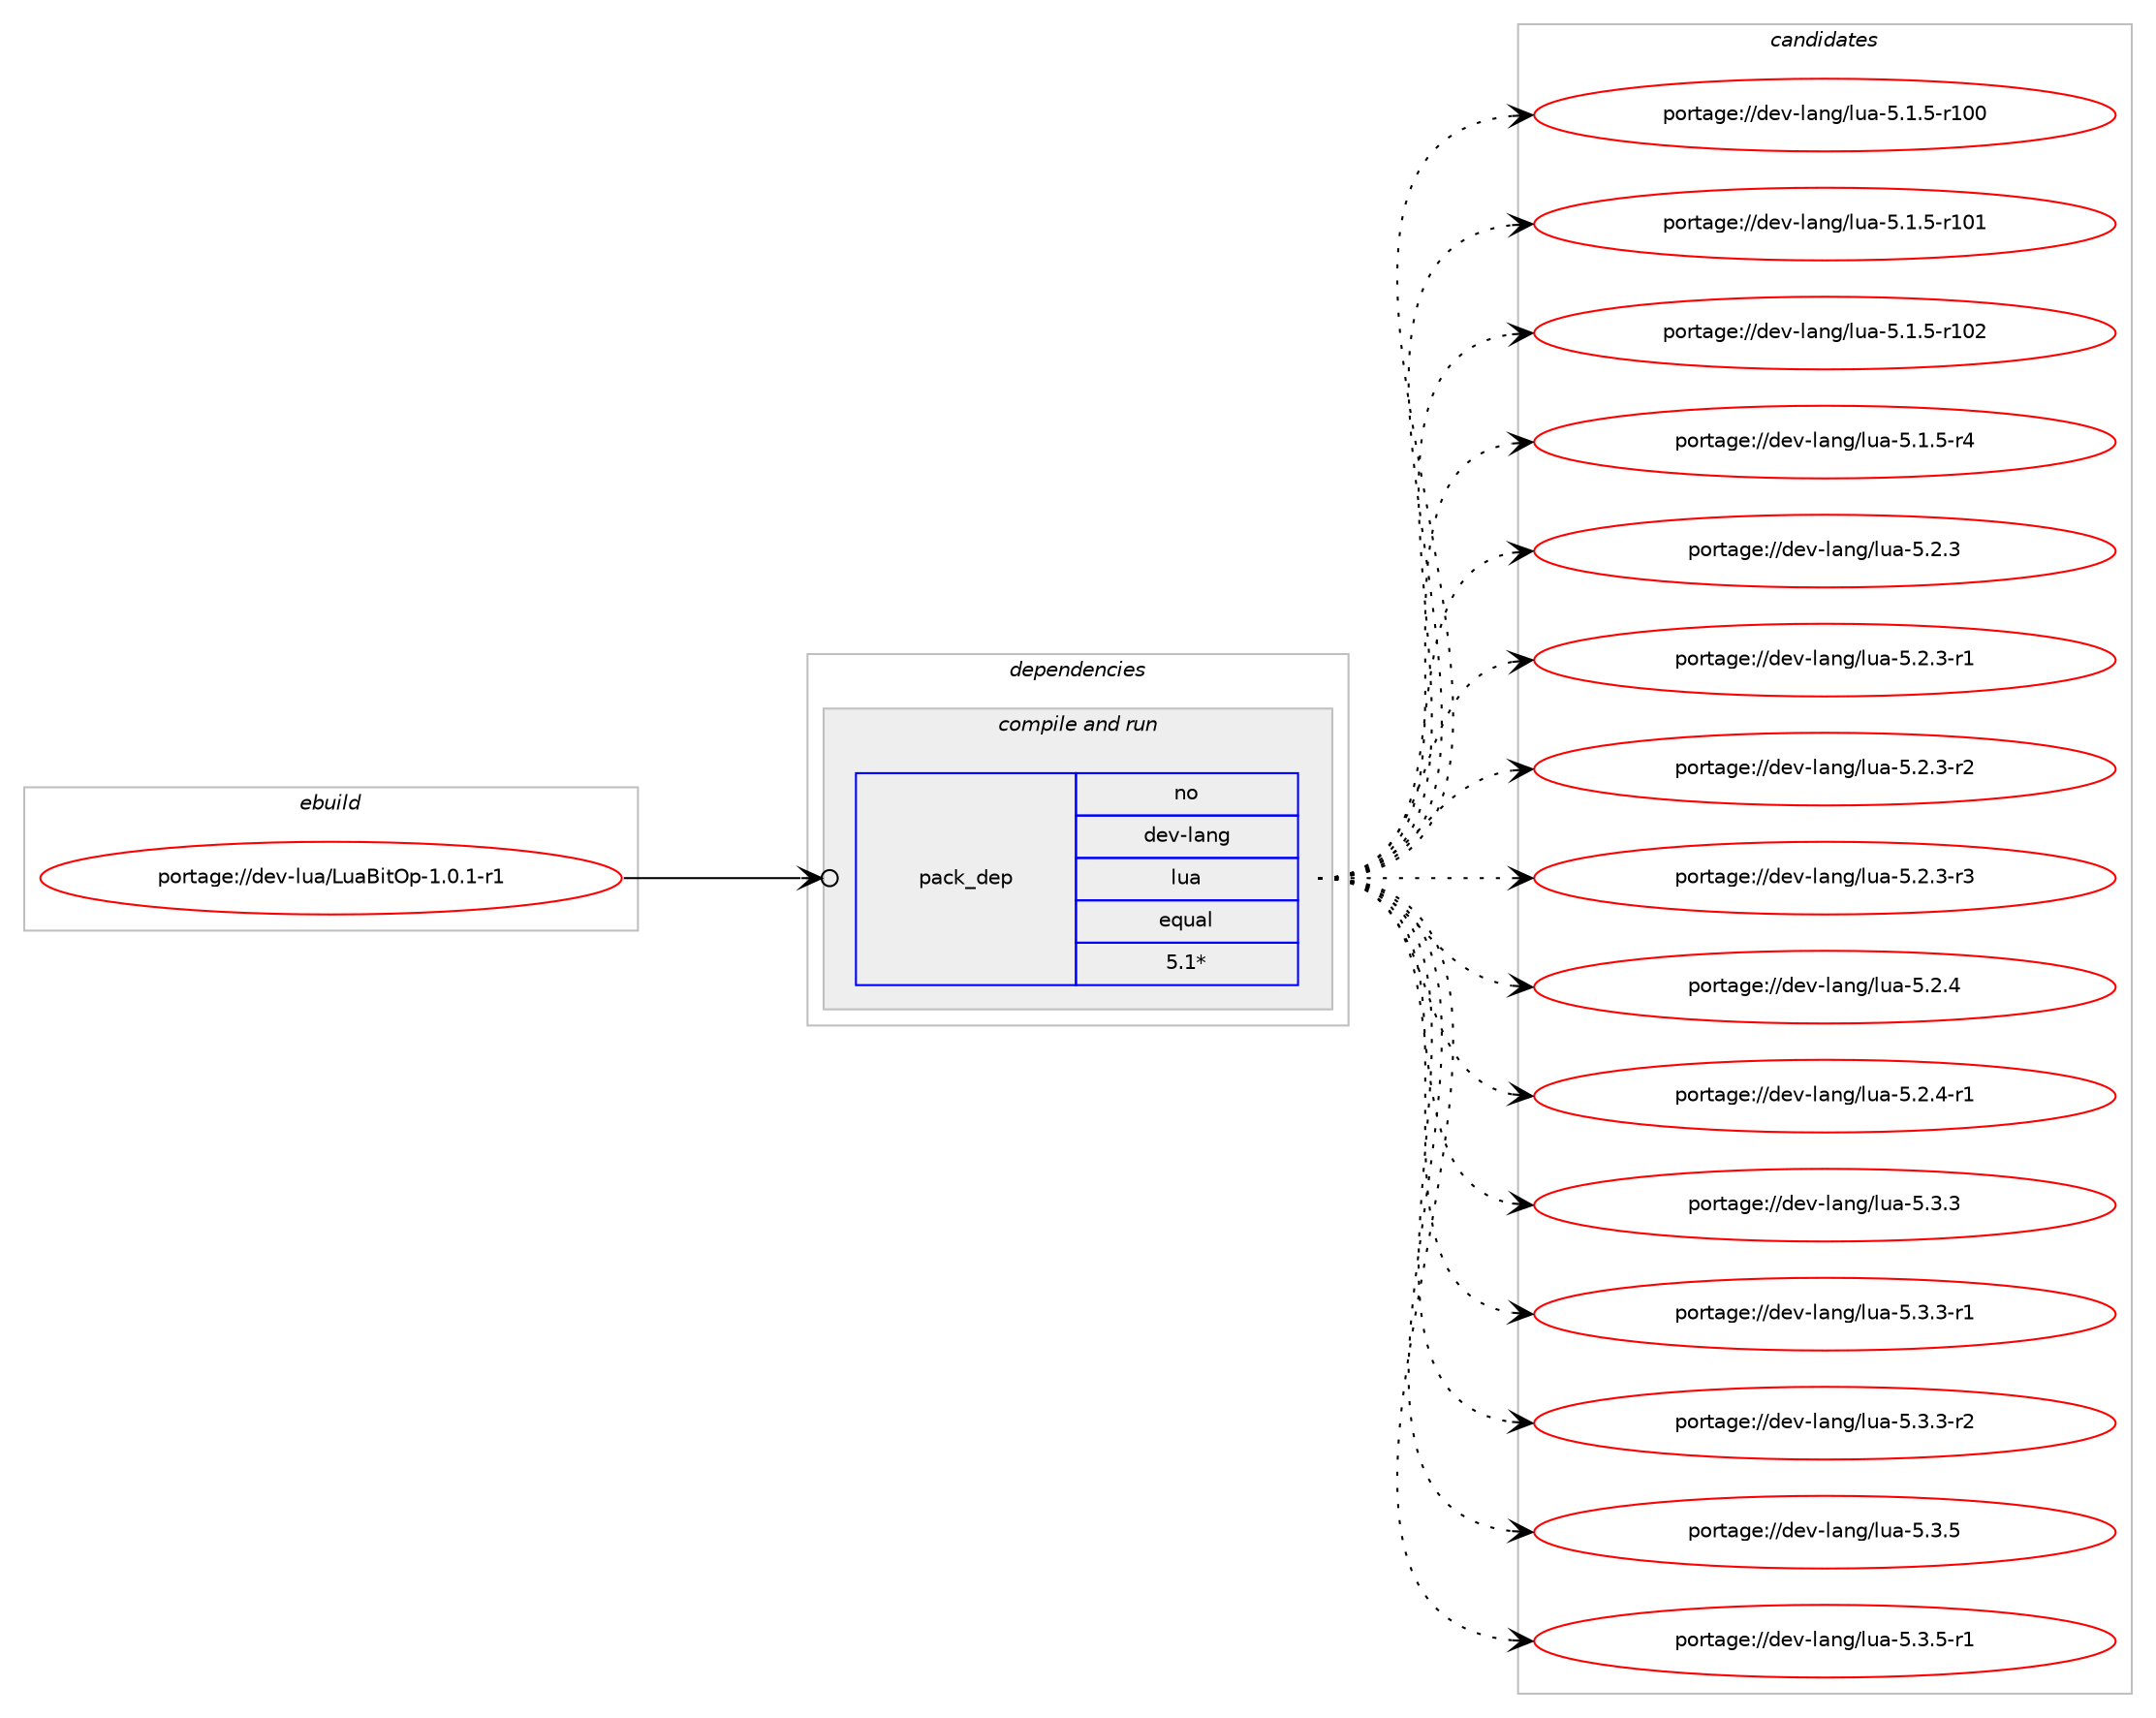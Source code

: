 digraph prolog {

# *************
# Graph options
# *************

newrank=true;
concentrate=true;
compound=true;
graph [rankdir=LR,fontname=Helvetica,fontsize=10,ranksep=1.5];#, ranksep=2.5, nodesep=0.2];
edge  [arrowhead=vee];
node  [fontname=Helvetica,fontsize=10];

# **********
# The ebuild
# **********

subgraph cluster_leftcol {
color=gray;
rank=same;
label=<<i>ebuild</i>>;
id [label="portage://dev-lua/LuaBitOp-1.0.1-r1", color=red, width=4, href="../dev-lua/LuaBitOp-1.0.1-r1.svg"];
}

# ****************
# The dependencies
# ****************

subgraph cluster_midcol {
color=gray;
label=<<i>dependencies</i>>;
subgraph cluster_compile {
fillcolor="#eeeeee";
style=filled;
label=<<i>compile</i>>;
}
subgraph cluster_compileandrun {
fillcolor="#eeeeee";
style=filled;
label=<<i>compile and run</i>>;
subgraph pack79908 {
dependency105304 [label=<<TABLE BORDER="0" CELLBORDER="1" CELLSPACING="0" CELLPADDING="4" WIDTH="220"><TR><TD ROWSPAN="6" CELLPADDING="30">pack_dep</TD></TR><TR><TD WIDTH="110">no</TD></TR><TR><TD>dev-lang</TD></TR><TR><TD>lua</TD></TR><TR><TD>equal</TD></TR><TR><TD>5.1*</TD></TR></TABLE>>, shape=none, color=blue];
}
id:e -> dependency105304:w [weight=20,style="solid",arrowhead="odotvee"];
}
subgraph cluster_run {
fillcolor="#eeeeee";
style=filled;
label=<<i>run</i>>;
}
}

# **************
# The candidates
# **************

subgraph cluster_choices {
rank=same;
color=gray;
label=<<i>candidates</i>>;

subgraph choice79908 {
color=black;
nodesep=1;
choiceportage1001011184510897110103471081179745534649465345114494848 [label="portage://dev-lang/lua-5.1.5-r100", color=red, width=4,href="../dev-lang/lua-5.1.5-r100.svg"];
choiceportage1001011184510897110103471081179745534649465345114494849 [label="portage://dev-lang/lua-5.1.5-r101", color=red, width=4,href="../dev-lang/lua-5.1.5-r101.svg"];
choiceportage1001011184510897110103471081179745534649465345114494850 [label="portage://dev-lang/lua-5.1.5-r102", color=red, width=4,href="../dev-lang/lua-5.1.5-r102.svg"];
choiceportage100101118451089711010347108117974553464946534511452 [label="portage://dev-lang/lua-5.1.5-r4", color=red, width=4,href="../dev-lang/lua-5.1.5-r4.svg"];
choiceportage10010111845108971101034710811797455346504651 [label="portage://dev-lang/lua-5.2.3", color=red, width=4,href="../dev-lang/lua-5.2.3.svg"];
choiceportage100101118451089711010347108117974553465046514511449 [label="portage://dev-lang/lua-5.2.3-r1", color=red, width=4,href="../dev-lang/lua-5.2.3-r1.svg"];
choiceportage100101118451089711010347108117974553465046514511450 [label="portage://dev-lang/lua-5.2.3-r2", color=red, width=4,href="../dev-lang/lua-5.2.3-r2.svg"];
choiceportage100101118451089711010347108117974553465046514511451 [label="portage://dev-lang/lua-5.2.3-r3", color=red, width=4,href="../dev-lang/lua-5.2.3-r3.svg"];
choiceportage10010111845108971101034710811797455346504652 [label="portage://dev-lang/lua-5.2.4", color=red, width=4,href="../dev-lang/lua-5.2.4.svg"];
choiceportage100101118451089711010347108117974553465046524511449 [label="portage://dev-lang/lua-5.2.4-r1", color=red, width=4,href="../dev-lang/lua-5.2.4-r1.svg"];
choiceportage10010111845108971101034710811797455346514651 [label="portage://dev-lang/lua-5.3.3", color=red, width=4,href="../dev-lang/lua-5.3.3.svg"];
choiceportage100101118451089711010347108117974553465146514511449 [label="portage://dev-lang/lua-5.3.3-r1", color=red, width=4,href="../dev-lang/lua-5.3.3-r1.svg"];
choiceportage100101118451089711010347108117974553465146514511450 [label="portage://dev-lang/lua-5.3.3-r2", color=red, width=4,href="../dev-lang/lua-5.3.3-r2.svg"];
choiceportage10010111845108971101034710811797455346514653 [label="portage://dev-lang/lua-5.3.5", color=red, width=4,href="../dev-lang/lua-5.3.5.svg"];
choiceportage100101118451089711010347108117974553465146534511449 [label="portage://dev-lang/lua-5.3.5-r1", color=red, width=4,href="../dev-lang/lua-5.3.5-r1.svg"];
dependency105304:e -> choiceportage1001011184510897110103471081179745534649465345114494848:w [style=dotted,weight="100"];
dependency105304:e -> choiceportage1001011184510897110103471081179745534649465345114494849:w [style=dotted,weight="100"];
dependency105304:e -> choiceportage1001011184510897110103471081179745534649465345114494850:w [style=dotted,weight="100"];
dependency105304:e -> choiceportage100101118451089711010347108117974553464946534511452:w [style=dotted,weight="100"];
dependency105304:e -> choiceportage10010111845108971101034710811797455346504651:w [style=dotted,weight="100"];
dependency105304:e -> choiceportage100101118451089711010347108117974553465046514511449:w [style=dotted,weight="100"];
dependency105304:e -> choiceportage100101118451089711010347108117974553465046514511450:w [style=dotted,weight="100"];
dependency105304:e -> choiceportage100101118451089711010347108117974553465046514511451:w [style=dotted,weight="100"];
dependency105304:e -> choiceportage10010111845108971101034710811797455346504652:w [style=dotted,weight="100"];
dependency105304:e -> choiceportage100101118451089711010347108117974553465046524511449:w [style=dotted,weight="100"];
dependency105304:e -> choiceportage10010111845108971101034710811797455346514651:w [style=dotted,weight="100"];
dependency105304:e -> choiceportage100101118451089711010347108117974553465146514511449:w [style=dotted,weight="100"];
dependency105304:e -> choiceportage100101118451089711010347108117974553465146514511450:w [style=dotted,weight="100"];
dependency105304:e -> choiceportage10010111845108971101034710811797455346514653:w [style=dotted,weight="100"];
dependency105304:e -> choiceportage100101118451089711010347108117974553465146534511449:w [style=dotted,weight="100"];
}
}

}
